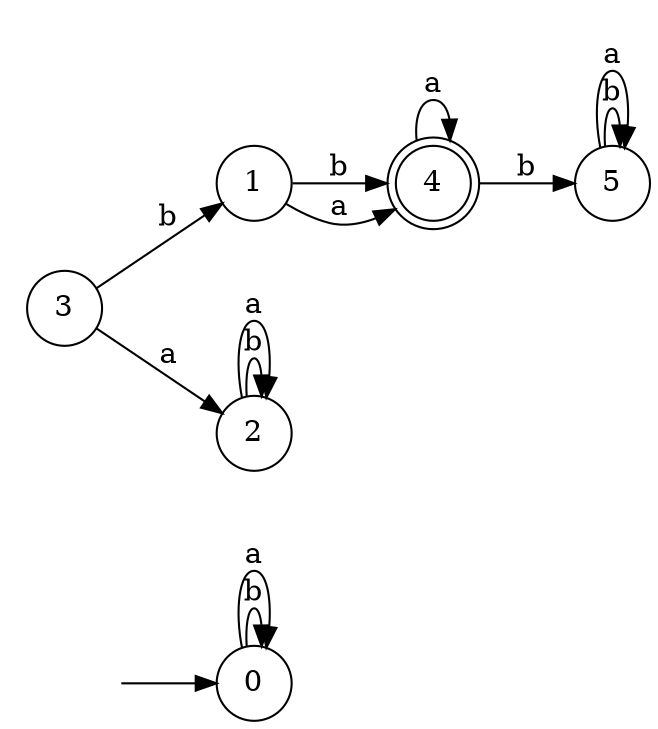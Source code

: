 digraph {
  rankdir=LR;
  0 [label="0", shape = circle];
  0 -> 0 [label="b"];
  0 -> 0 [label="a"];
  1 [label="1", shape = circle];
  1 -> 4 [label="b"];
  1 -> 4 [label="a"];
  2 [label="2", shape = circle];
  2 -> 2 [label="b"];
  2 -> 2 [label="a"];
  3 [label="3", shape = circle];
  3 -> 1 [label="b"];
  3 -> 2 [label="a"];
  4 [label="4", shape = doublecircle];
  4 -> 5 [label="b"];
  4 -> 4 [label="a"];
  5 [label="5", shape = circle];
  5 -> 5 [label="b"];
  5 -> 5 [label="a"];
  6 [label="", shape = plaintext];
  6 -> 0 [label=""];
}
